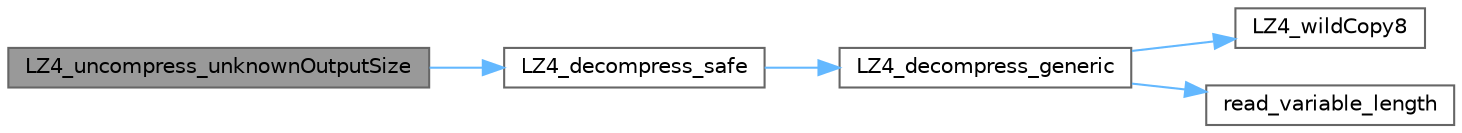 digraph "LZ4_uncompress_unknownOutputSize"
{
 // LATEX_PDF_SIZE
  bgcolor="transparent";
  edge [fontname=Helvetica,fontsize=10,labelfontname=Helvetica,labelfontsize=10];
  node [fontname=Helvetica,fontsize=10,shape=box,height=0.2,width=0.4];
  rankdir="LR";
  Node1 [id="Node000001",label="LZ4_uncompress_unknownOutputSize",height=0.2,width=0.4,color="gray40", fillcolor="grey60", style="filled", fontcolor="black",tooltip=" "];
  Node1 -> Node2 [id="edge1_Node000001_Node000002",color="steelblue1",style="solid",tooltip=" "];
  Node2 [id="Node000002",label="LZ4_decompress_safe",height=0.2,width=0.4,color="grey40", fillcolor="white", style="filled",URL="$lz4_8c.html#ae753d1e5bc9c6a1529b1fe73d39a4972",tooltip=" "];
  Node2 -> Node3 [id="edge2_Node000002_Node000003",color="steelblue1",style="solid",tooltip=" "];
  Node3 [id="Node000003",label="LZ4_decompress_generic",height=0.2,width=0.4,color="grey40", fillcolor="white", style="filled",URL="$lz4_8c.html#ac53b33bff098af0f44931aaae87ef585",tooltip=" "];
  Node3 -> Node4 [id="edge3_Node000003_Node000004",color="steelblue1",style="solid",tooltip=" "];
  Node4 [id="Node000004",label="LZ4_wildCopy8",height=0.2,width=0.4,color="grey40", fillcolor="white", style="filled",URL="$lz4_8c.html#a07728e73c2d01917fa46e28357fb6fd1",tooltip=" "];
  Node3 -> Node5 [id="edge4_Node000003_Node000005",color="steelblue1",style="solid",tooltip=" "];
  Node5 [id="Node000005",label="read_variable_length",height=0.2,width=0.4,color="grey40", fillcolor="white", style="filled",URL="$lz4_8c.html#a54ff5f47024f14f6cbc486fa483811f4",tooltip=" "];
}
